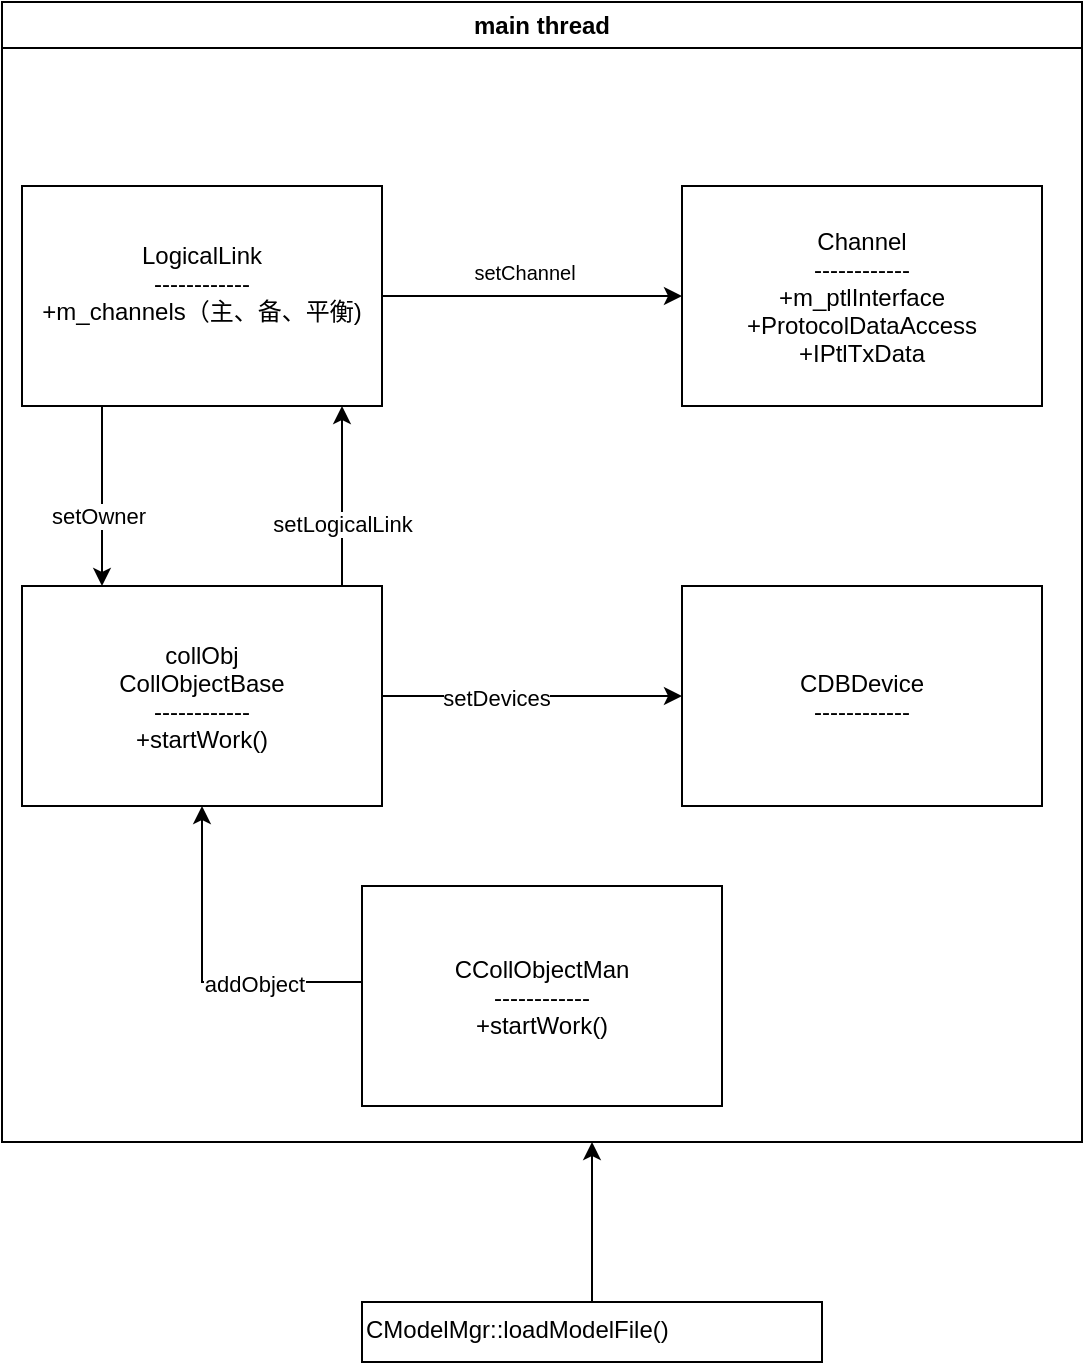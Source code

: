 <mxfile version="14.8.0" type="github">
  <diagram name="Page-1" id="e7e014a7-5840-1c2e-5031-d8a46d1fe8dd">
    <mxGraphModel dx="868" dy="519" grid="1" gridSize="10" guides="1" tooltips="1" connect="1" arrows="1" fold="1" page="1" pageScale="1" pageWidth="1169" pageHeight="826" background="none" math="0" shadow="0">
      <root>
        <mxCell id="0" />
        <mxCell id="1" parent="0" />
        <mxCell id="2" value="main thread" style="swimlane;whiteSpace=wrap" parent="1" vertex="1">
          <mxGeometry x="350" y="120" width="540" height="570" as="geometry">
            <mxRectangle x="90" y="150" width="100" height="23" as="alternateBounds" />
          </mxGeometry>
        </mxCell>
        <mxCell id="7" value="Channel&#xa;------------&#xa;+m_ptlInterface&#xa;+ProtocolDataAccess&#xa;+IPtlTxData" style="" parent="2" vertex="1">
          <mxGeometry x="340" y="92" width="180" height="110" as="geometry" />
        </mxCell>
        <mxCell id="Y8nsKAu3wBHhPWNgKPNa-42" style="edgeStyle=orthogonalEdgeStyle;rounded=0;orthogonalLoop=1;jettySize=auto;html=1;entryX=0;entryY=0.5;entryDx=0;entryDy=0;" edge="1" parent="2" source="Y8nsKAu3wBHhPWNgKPNa-41" target="7">
          <mxGeometry relative="1" as="geometry" />
        </mxCell>
        <mxCell id="Y8nsKAu3wBHhPWNgKPNa-43" value="&lt;font style=&quot;font-size: 10px&quot;&gt;setChannel&lt;/font&gt;" style="edgeLabel;html=1;align=center;verticalAlign=middle;resizable=0;points=[];" vertex="1" connectable="0" parent="Y8nsKAu3wBHhPWNgKPNa-42">
          <mxGeometry x="-0.328" relative="1" as="geometry">
            <mxPoint x="20" y="-12" as="offset" />
          </mxGeometry>
        </mxCell>
        <mxCell id="Y8nsKAu3wBHhPWNgKPNa-46" style="edgeStyle=orthogonalEdgeStyle;rounded=0;orthogonalLoop=1;jettySize=auto;html=1;startArrow=none;" edge="1" parent="2" source="Y8nsKAu3wBHhPWNgKPNa-41" target="Y8nsKAu3wBHhPWNgKPNa-45">
          <mxGeometry relative="1" as="geometry">
            <mxPoint x="40" y="210" as="sourcePoint" />
            <Array as="points">
              <mxPoint x="50" y="242" />
              <mxPoint x="50" y="242" />
            </Array>
          </mxGeometry>
        </mxCell>
        <mxCell id="Y8nsKAu3wBHhPWNgKPNa-67" value="setOwner" style="edgeLabel;html=1;align=center;verticalAlign=middle;resizable=0;points=[];" vertex="1" connectable="0" parent="Y8nsKAu3wBHhPWNgKPNa-46">
          <mxGeometry x="0.222" y="-2" relative="1" as="geometry">
            <mxPoint as="offset" />
          </mxGeometry>
        </mxCell>
        <mxCell id="Y8nsKAu3wBHhPWNgKPNa-41" value="LogicalLink&#xa;------------&#xa;+m_channels（主、备、平衡)&#xa;" style="" vertex="1" parent="2">
          <mxGeometry x="10" y="92" width="180" height="110" as="geometry" />
        </mxCell>
        <mxCell id="Y8nsKAu3wBHhPWNgKPNa-48" style="edgeStyle=orthogonalEdgeStyle;rounded=0;orthogonalLoop=1;jettySize=auto;html=1;" edge="1" parent="2" source="Y8nsKAu3wBHhPWNgKPNa-45">
          <mxGeometry relative="1" as="geometry">
            <mxPoint x="170" y="202" as="targetPoint" />
            <Array as="points">
              <mxPoint x="170" y="202" />
            </Array>
          </mxGeometry>
        </mxCell>
        <mxCell id="Y8nsKAu3wBHhPWNgKPNa-49" value="setLogicalLink" style="edgeLabel;html=1;align=center;verticalAlign=middle;resizable=0;points=[];" vertex="1" connectable="0" parent="Y8nsKAu3wBHhPWNgKPNa-48">
          <mxGeometry x="-0.296" relative="1" as="geometry">
            <mxPoint as="offset" />
          </mxGeometry>
        </mxCell>
        <mxCell id="Y8nsKAu3wBHhPWNgKPNa-51" style="edgeStyle=orthogonalEdgeStyle;rounded=0;orthogonalLoop=1;jettySize=auto;html=1;entryX=0;entryY=0.5;entryDx=0;entryDy=0;" edge="1" parent="2" source="Y8nsKAu3wBHhPWNgKPNa-45" target="Y8nsKAu3wBHhPWNgKPNa-50">
          <mxGeometry relative="1" as="geometry" />
        </mxCell>
        <mxCell id="Y8nsKAu3wBHhPWNgKPNa-53" value="setDevices" style="edgeLabel;html=1;align=center;verticalAlign=middle;resizable=0;points=[];" vertex="1" connectable="0" parent="Y8nsKAu3wBHhPWNgKPNa-51">
          <mxGeometry x="-0.24" y="-1" relative="1" as="geometry">
            <mxPoint as="offset" />
          </mxGeometry>
        </mxCell>
        <mxCell id="Y8nsKAu3wBHhPWNgKPNa-45" value="collObj&#xa;CollObjectBase&#xa;------------&#xa;+startWork()" style="" vertex="1" parent="2">
          <mxGeometry x="10" y="292" width="180" height="110" as="geometry" />
        </mxCell>
        <mxCell id="Y8nsKAu3wBHhPWNgKPNa-50" value="CDBDevice&#xa;------------" style="" vertex="1" parent="2">
          <mxGeometry x="340" y="292" width="180" height="110" as="geometry" />
        </mxCell>
        <mxCell id="Y8nsKAu3wBHhPWNgKPNa-64" value="CCollObjectMan&#xa;------------&#xa;+startWork()" style="" vertex="1" parent="2">
          <mxGeometry x="180" y="442" width="180" height="110" as="geometry" />
        </mxCell>
        <mxCell id="Y8nsKAu3wBHhPWNgKPNa-65" style="edgeStyle=orthogonalEdgeStyle;rounded=0;orthogonalLoop=1;jettySize=auto;html=1;entryX=0.5;entryY=1;entryDx=0;entryDy=0;" edge="1" parent="2" source="Y8nsKAu3wBHhPWNgKPNa-64" target="Y8nsKAu3wBHhPWNgKPNa-45">
          <mxGeometry relative="1" as="geometry">
            <mxPoint x="-200" y="410" as="targetPoint" />
            <Array as="points">
              <mxPoint x="100" y="490" />
            </Array>
          </mxGeometry>
        </mxCell>
        <mxCell id="Y8nsKAu3wBHhPWNgKPNa-66" value="addObject" style="edgeLabel;html=1;align=center;verticalAlign=middle;resizable=0;points=[];" vertex="1" connectable="0" parent="Y8nsKAu3wBHhPWNgKPNa-65">
          <mxGeometry x="-0.351" y="1" relative="1" as="geometry">
            <mxPoint as="offset" />
          </mxGeometry>
        </mxCell>
        <mxCell id="Y8nsKAu3wBHhPWNgKPNa-69" style="edgeStyle=orthogonalEdgeStyle;rounded=0;orthogonalLoop=1;jettySize=auto;html=1;" edge="1" parent="1" source="Y8nsKAu3wBHhPWNgKPNa-68">
          <mxGeometry relative="1" as="geometry">
            <mxPoint x="645" y="690" as="targetPoint" />
          </mxGeometry>
        </mxCell>
        <mxCell id="Y8nsKAu3wBHhPWNgKPNa-68" value="CModelMgr::loadModelFile()" style="text;whiteSpace=wrap;html=1;labelBorderColor=none;strokeColor=#000000;" vertex="1" parent="1">
          <mxGeometry x="530" y="770" width="230" height="30" as="geometry" />
        </mxCell>
      </root>
    </mxGraphModel>
  </diagram>
</mxfile>
